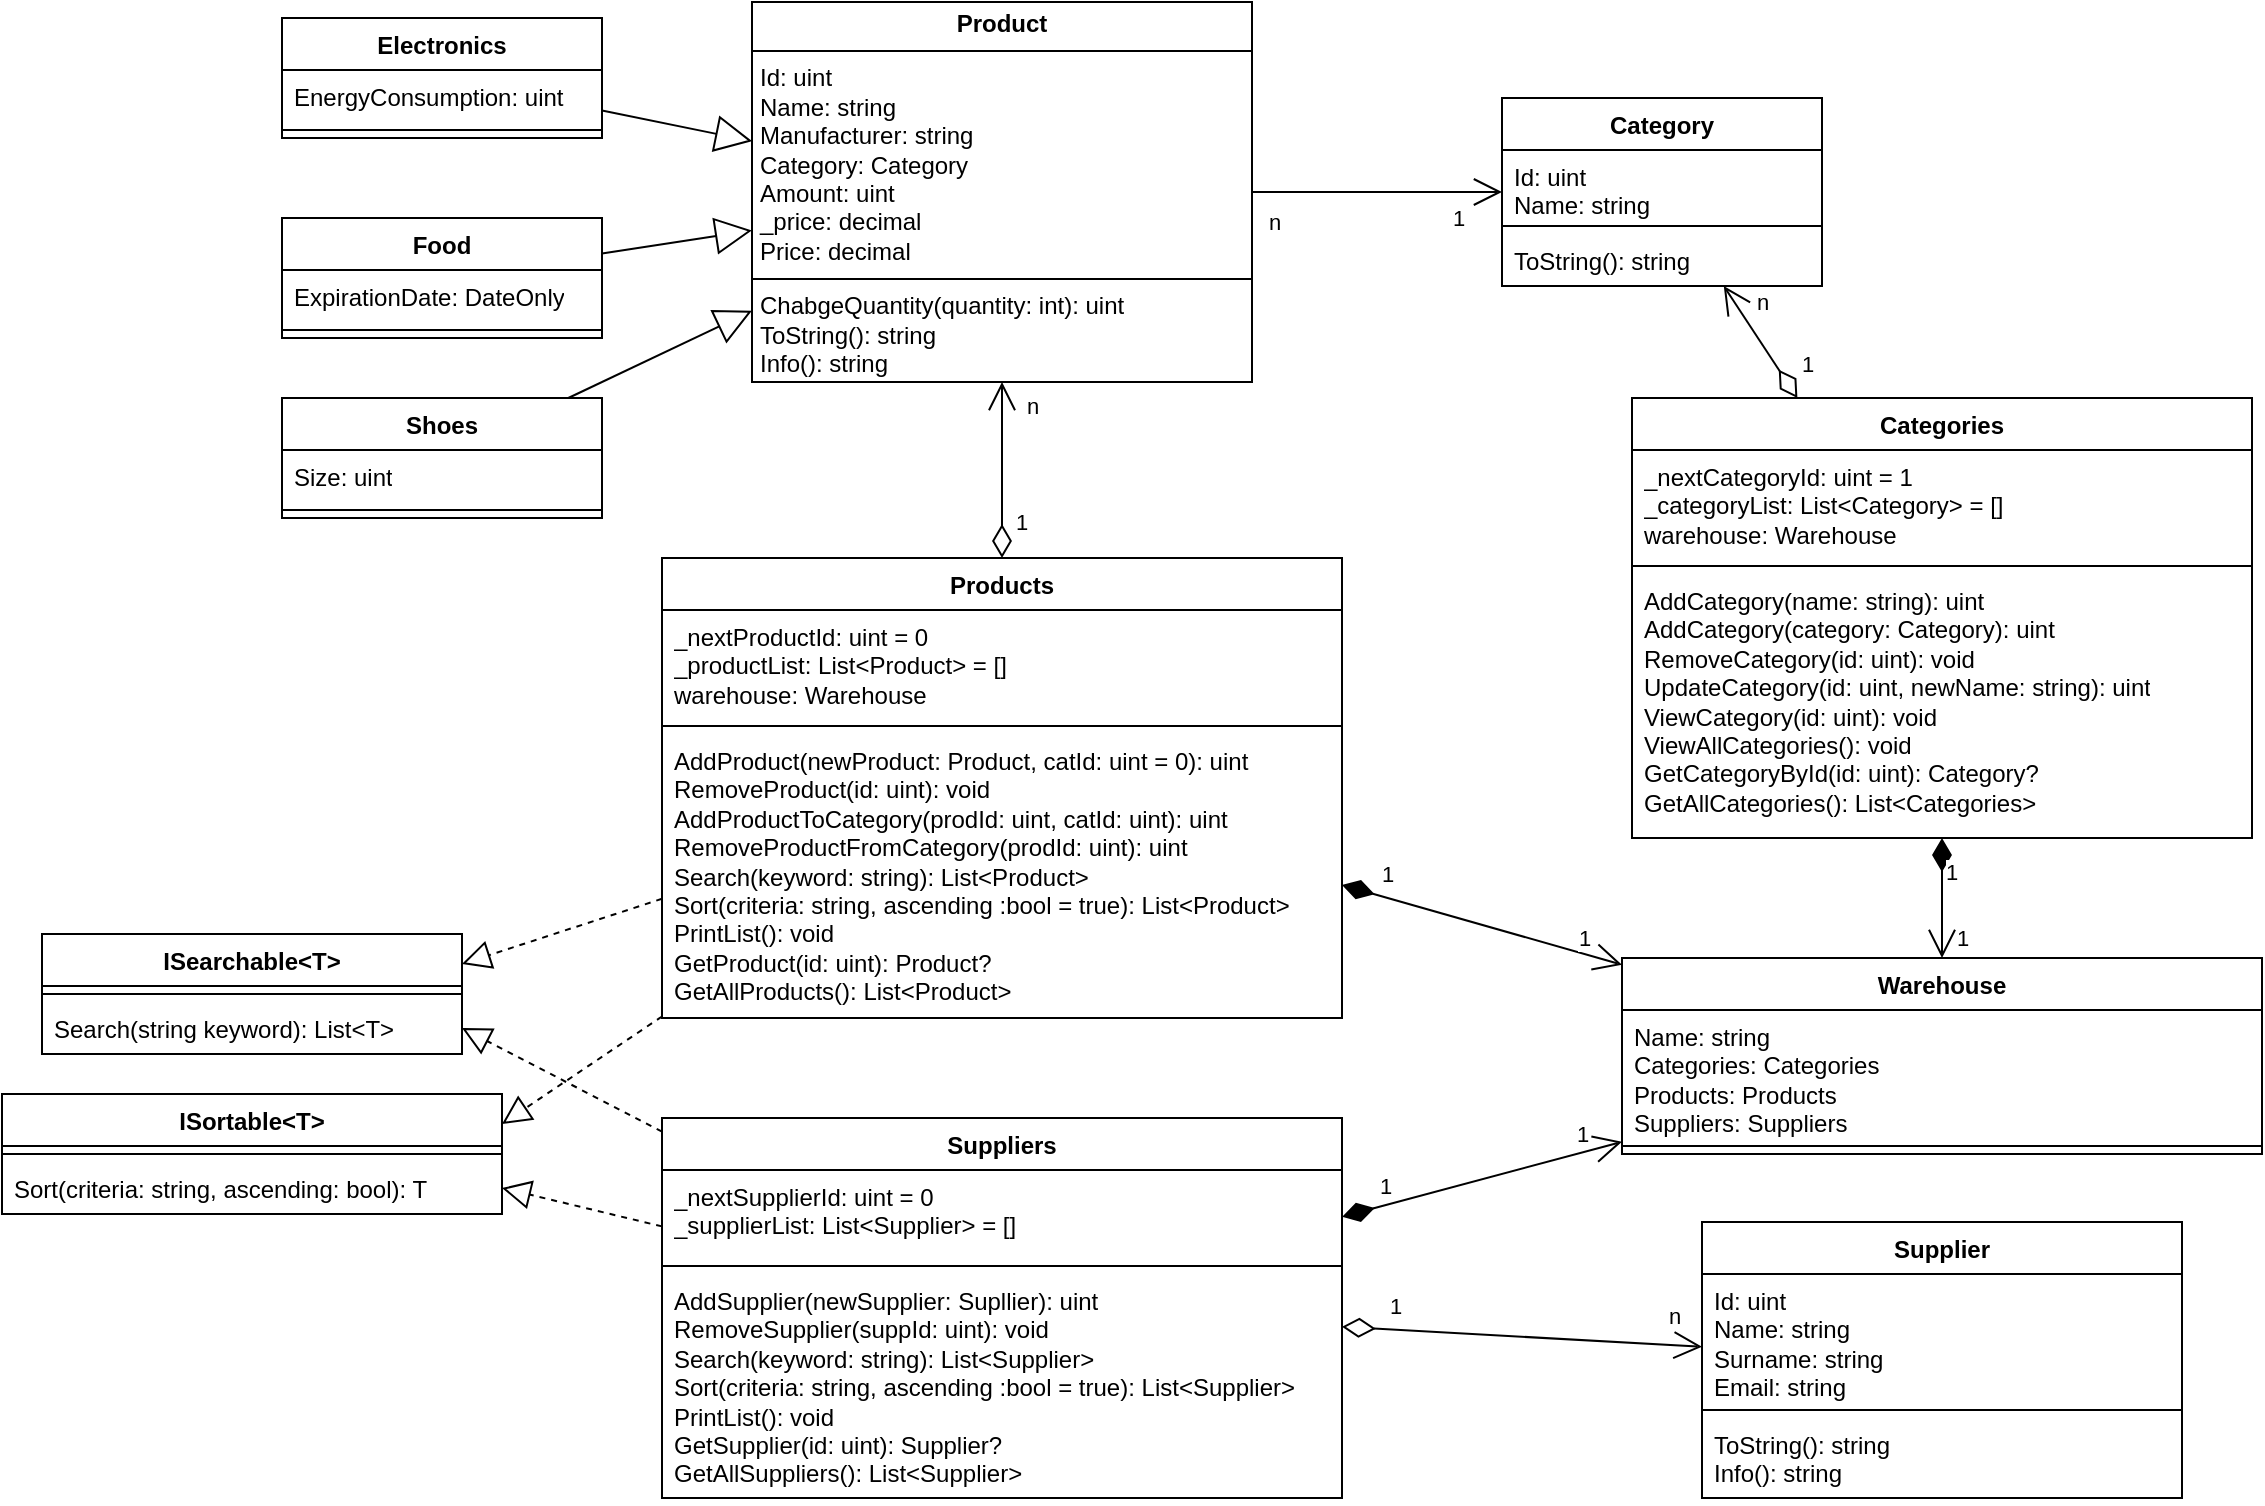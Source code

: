 <mxfile version="26.0.15">
  <diagram name="Діаграма класів" id="ByIKzq5tfRo-FJ7ESvxl">
    <mxGraphModel dx="1199" dy="727" grid="1" gridSize="10" guides="1" tooltips="1" connect="1" arrows="1" fold="1" page="1" pageScale="1" pageWidth="2000" pageHeight="4000" math="0" shadow="0">
      <root>
        <mxCell id="0" />
        <mxCell id="1" parent="0" />
        <mxCell id="8d7W3VkESGRQZWQUhXIf-1" value="&lt;p style=&quot;margin:0px;margin-top:4px;text-align:center;&quot;&gt;&lt;b&gt;Product&lt;/b&gt;&lt;/p&gt;&lt;hr size=&quot;1&quot; style=&quot;border-style:solid;&quot;&gt;&lt;p style=&quot;margin:0px;margin-left:4px;&quot;&gt;Id: uint&lt;/p&gt;&lt;p style=&quot;margin:0px;margin-left:4px;&quot;&gt;Name: string&lt;/p&gt;&lt;p style=&quot;margin:0px;margin-left:4px;&quot;&gt;Manufacturer: string&lt;/p&gt;&lt;p style=&quot;margin:0px;margin-left:4px;&quot;&gt;Category: Category&lt;br&gt;Amount: uint&lt;/p&gt;&lt;p style=&quot;margin:0px;margin-left:4px;&quot;&gt;_price: decimal&lt;/p&gt;&lt;p style=&quot;margin:0px;margin-left:4px;&quot;&gt;Price: decimal&lt;/p&gt;&lt;hr size=&quot;1&quot; style=&quot;border-style:solid;&quot;&gt;&lt;p style=&quot;margin:0px;margin-left:4px;&quot;&gt;ChabgeQuantity(quantity: int): uint&lt;/p&gt;&lt;p style=&quot;margin:0px;margin-left:4px;&quot;&gt;ToString(): string&lt;/p&gt;&lt;p style=&quot;margin:0px;margin-left:4px;&quot;&gt;Info(): string&lt;/p&gt;" style="verticalAlign=top;align=left;overflow=fill;html=1;whiteSpace=wrap;" parent="1" vertex="1">
          <mxGeometry x="555" y="242" width="250" height="190" as="geometry" />
        </mxCell>
        <mxCell id="8d7W3VkESGRQZWQUhXIf-2" value="Electronics" style="swimlane;fontStyle=1;align=center;verticalAlign=top;childLayout=stackLayout;horizontal=1;startSize=26;horizontalStack=0;resizeParent=1;resizeParentMax=0;resizeLast=0;collapsible=1;marginBottom=0;whiteSpace=wrap;html=1;" parent="1" vertex="1">
          <mxGeometry x="320" y="250" width="160" height="60" as="geometry" />
        </mxCell>
        <mxCell id="8d7W3VkESGRQZWQUhXIf-3" value="EnergyConsumption: uint" style="text;strokeColor=none;fillColor=none;align=left;verticalAlign=top;spacingLeft=4;spacingRight=4;overflow=hidden;rotatable=0;points=[[0,0.5],[1,0.5]];portConstraint=eastwest;whiteSpace=wrap;html=1;" parent="8d7W3VkESGRQZWQUhXIf-2" vertex="1">
          <mxGeometry y="26" width="160" height="26" as="geometry" />
        </mxCell>
        <mxCell id="8d7W3VkESGRQZWQUhXIf-4" value="" style="line;strokeWidth=1;fillColor=none;align=left;verticalAlign=middle;spacingTop=-1;spacingLeft=3;spacingRight=3;rotatable=0;labelPosition=right;points=[];portConstraint=eastwest;strokeColor=inherit;" parent="8d7W3VkESGRQZWQUhXIf-2" vertex="1">
          <mxGeometry y="52" width="160" height="8" as="geometry" />
        </mxCell>
        <mxCell id="8d7W3VkESGRQZWQUhXIf-6" value="Food" style="swimlane;fontStyle=1;align=center;verticalAlign=top;childLayout=stackLayout;horizontal=1;startSize=26;horizontalStack=0;resizeParent=1;resizeParentMax=0;resizeLast=0;collapsible=1;marginBottom=0;whiteSpace=wrap;html=1;" parent="1" vertex="1">
          <mxGeometry x="320" y="350" width="160" height="60" as="geometry" />
        </mxCell>
        <mxCell id="8d7W3VkESGRQZWQUhXIf-7" value="ExpirationDate: DateOnly" style="text;strokeColor=none;fillColor=none;align=left;verticalAlign=top;spacingLeft=4;spacingRight=4;overflow=hidden;rotatable=0;points=[[0,0.5],[1,0.5]];portConstraint=eastwest;whiteSpace=wrap;html=1;" parent="8d7W3VkESGRQZWQUhXIf-6" vertex="1">
          <mxGeometry y="26" width="160" height="26" as="geometry" />
        </mxCell>
        <mxCell id="8d7W3VkESGRQZWQUhXIf-8" value="" style="line;strokeWidth=1;fillColor=none;align=left;verticalAlign=middle;spacingTop=-1;spacingLeft=3;spacingRight=3;rotatable=0;labelPosition=right;points=[];portConstraint=eastwest;strokeColor=inherit;" parent="8d7W3VkESGRQZWQUhXIf-6" vertex="1">
          <mxGeometry y="52" width="160" height="8" as="geometry" />
        </mxCell>
        <mxCell id="8d7W3VkESGRQZWQUhXIf-9" value="Shoes" style="swimlane;fontStyle=1;align=center;verticalAlign=top;childLayout=stackLayout;horizontal=1;startSize=26;horizontalStack=0;resizeParent=1;resizeParentMax=0;resizeLast=0;collapsible=1;marginBottom=0;whiteSpace=wrap;html=1;" parent="1" vertex="1">
          <mxGeometry x="320" y="440" width="160" height="60" as="geometry" />
        </mxCell>
        <mxCell id="8d7W3VkESGRQZWQUhXIf-10" value="Size: uint" style="text;strokeColor=none;fillColor=none;align=left;verticalAlign=top;spacingLeft=4;spacingRight=4;overflow=hidden;rotatable=0;points=[[0,0.5],[1,0.5]];portConstraint=eastwest;whiteSpace=wrap;html=1;" parent="8d7W3VkESGRQZWQUhXIf-9" vertex="1">
          <mxGeometry y="26" width="160" height="26" as="geometry" />
        </mxCell>
        <mxCell id="8d7W3VkESGRQZWQUhXIf-11" value="" style="line;strokeWidth=1;fillColor=none;align=left;verticalAlign=middle;spacingTop=-1;spacingLeft=3;spacingRight=3;rotatable=0;labelPosition=right;points=[];portConstraint=eastwest;strokeColor=inherit;" parent="8d7W3VkESGRQZWQUhXIf-9" vertex="1">
          <mxGeometry y="52" width="160" height="8" as="geometry" />
        </mxCell>
        <mxCell id="8d7W3VkESGRQZWQUhXIf-12" value="" style="endArrow=block;endSize=16;endFill=0;html=1;rounded=0;" parent="1" source="8d7W3VkESGRQZWQUhXIf-2" target="8d7W3VkESGRQZWQUhXIf-1" edge="1">
          <mxGeometry width="160" relative="1" as="geometry">
            <mxPoint x="600" y="430" as="sourcePoint" />
            <mxPoint x="760" y="430" as="targetPoint" />
          </mxGeometry>
        </mxCell>
        <mxCell id="8d7W3VkESGRQZWQUhXIf-13" value="" style="endArrow=block;endSize=16;endFill=0;html=1;rounded=0;" parent="1" source="8d7W3VkESGRQZWQUhXIf-6" target="8d7W3VkESGRQZWQUhXIf-1" edge="1">
          <mxGeometry width="160" relative="1" as="geometry">
            <mxPoint x="534" y="470" as="sourcePoint" />
            <mxPoint x="579" y="430" as="targetPoint" />
          </mxGeometry>
        </mxCell>
        <mxCell id="8d7W3VkESGRQZWQUhXIf-14" value="" style="endArrow=block;endSize=16;endFill=0;html=1;rounded=0;" parent="1" source="8d7W3VkESGRQZWQUhXIf-9" target="8d7W3VkESGRQZWQUhXIf-1" edge="1">
          <mxGeometry width="160" relative="1" as="geometry">
            <mxPoint x="675" y="520" as="sourcePoint" />
            <mxPoint x="675" y="430" as="targetPoint" />
          </mxGeometry>
        </mxCell>
        <mxCell id="8d7W3VkESGRQZWQUhXIf-15" value="Products" style="swimlane;fontStyle=1;align=center;verticalAlign=top;childLayout=stackLayout;horizontal=1;startSize=26;horizontalStack=0;resizeParent=1;resizeParentMax=0;resizeLast=0;collapsible=1;marginBottom=0;whiteSpace=wrap;html=1;" parent="1" vertex="1">
          <mxGeometry x="510" y="520" width="340" height="230" as="geometry" />
        </mxCell>
        <mxCell id="8d7W3VkESGRQZWQUhXIf-16" value="&lt;div&gt;_nextProductId: uint = 0&lt;/div&gt;_productList: List&amp;lt;Product&amp;gt; = []&lt;div&gt;warehouse: Warehouse&lt;/div&gt;" style="text;strokeColor=none;fillColor=none;align=left;verticalAlign=top;spacingLeft=4;spacingRight=4;overflow=hidden;rotatable=0;points=[[0,0.5],[1,0.5]];portConstraint=eastwest;whiteSpace=wrap;html=1;" parent="8d7W3VkESGRQZWQUhXIf-15" vertex="1">
          <mxGeometry y="26" width="340" height="54" as="geometry" />
        </mxCell>
        <mxCell id="8d7W3VkESGRQZWQUhXIf-17" value="" style="line;strokeWidth=1;fillColor=none;align=left;verticalAlign=middle;spacingTop=-1;spacingLeft=3;spacingRight=3;rotatable=0;labelPosition=right;points=[];portConstraint=eastwest;strokeColor=inherit;" parent="8d7W3VkESGRQZWQUhXIf-15" vertex="1">
          <mxGeometry y="80" width="340" height="8" as="geometry" />
        </mxCell>
        <mxCell id="8d7W3VkESGRQZWQUhXIf-18" value="&lt;div&gt;AddProduct(newProduct: Product, catId: uint = 0): uint&lt;/div&gt;&lt;div&gt;RemoveProduct(id: uint): void&lt;/div&gt;&lt;div&gt;AddProductToCategory(prodId: uint, catId: uint): uint&lt;/div&gt;&lt;div&gt;RemoveProductFromCategory(prodId: uint): uint&lt;/div&gt;Search(keyword: string): List&amp;lt;Product&amp;gt;&lt;div&gt;Sort(criteria: string, ascending :bool = true):&amp;nbsp;&lt;span style=&quot;background-color: transparent; color: light-dark(rgb(0, 0, 0), rgb(255, 255, 255));&quot;&gt;List&amp;lt;Product&amp;gt;&lt;/span&gt;&lt;/div&gt;&lt;div&gt;PrintList(): void&lt;/div&gt;&lt;div&gt;GetProduct(id: uint): Product?&lt;/div&gt;&lt;div&gt;GetAllProducts(): List&amp;lt;Product&amp;gt;&lt;/div&gt;" style="text;strokeColor=none;fillColor=none;align=left;verticalAlign=top;spacingLeft=4;spacingRight=4;overflow=hidden;rotatable=0;points=[[0,0.5],[1,0.5]];portConstraint=eastwest;whiteSpace=wrap;html=1;" parent="8d7W3VkESGRQZWQUhXIf-15" vertex="1">
          <mxGeometry y="88" width="340" height="142" as="geometry" />
        </mxCell>
        <mxCell id="8d7W3VkESGRQZWQUhXIf-19" value="Supplier" style="swimlane;fontStyle=1;align=center;verticalAlign=top;childLayout=stackLayout;horizontal=1;startSize=26;horizontalStack=0;resizeParent=1;resizeParentMax=0;resizeLast=0;collapsible=1;marginBottom=0;whiteSpace=wrap;html=1;" parent="1" vertex="1">
          <mxGeometry x="1030" y="852" width="240" height="138" as="geometry" />
        </mxCell>
        <mxCell id="8d7W3VkESGRQZWQUhXIf-20" value="Id: uint&lt;div&gt;Name: string&lt;/div&gt;&lt;div&gt;Surname: string&lt;/div&gt;&lt;div&gt;Email: string&lt;/div&gt;" style="text;strokeColor=none;fillColor=none;align=left;verticalAlign=top;spacingLeft=4;spacingRight=4;overflow=hidden;rotatable=0;points=[[0,0.5],[1,0.5]];portConstraint=eastwest;whiteSpace=wrap;html=1;" parent="8d7W3VkESGRQZWQUhXIf-19" vertex="1">
          <mxGeometry y="26" width="240" height="64" as="geometry" />
        </mxCell>
        <mxCell id="8d7W3VkESGRQZWQUhXIf-21" value="" style="line;strokeWidth=1;fillColor=none;align=left;verticalAlign=middle;spacingTop=-1;spacingLeft=3;spacingRight=3;rotatable=0;labelPosition=right;points=[];portConstraint=eastwest;strokeColor=inherit;" parent="8d7W3VkESGRQZWQUhXIf-19" vertex="1">
          <mxGeometry y="90" width="240" height="8" as="geometry" />
        </mxCell>
        <mxCell id="8d7W3VkESGRQZWQUhXIf-22" value="&lt;div&gt;ToString(): string&lt;/div&gt;Info(): string" style="text;strokeColor=none;fillColor=none;align=left;verticalAlign=top;spacingLeft=4;spacingRight=4;overflow=hidden;rotatable=0;points=[[0,0.5],[1,0.5]];portConstraint=eastwest;whiteSpace=wrap;html=1;" parent="8d7W3VkESGRQZWQUhXIf-19" vertex="1">
          <mxGeometry y="98" width="240" height="40" as="geometry" />
        </mxCell>
        <mxCell id="8d7W3VkESGRQZWQUhXIf-27" value="ISortable&amp;lt;T&amp;gt;" style="swimlane;fontStyle=1;align=center;verticalAlign=top;childLayout=stackLayout;horizontal=1;startSize=26;horizontalStack=0;resizeParent=1;resizeParentMax=0;resizeLast=0;collapsible=1;marginBottom=0;whiteSpace=wrap;html=1;" parent="1" vertex="1">
          <mxGeometry x="180" y="788" width="250" height="60" as="geometry" />
        </mxCell>
        <mxCell id="8d7W3VkESGRQZWQUhXIf-29" value="" style="line;strokeWidth=1;fillColor=none;align=left;verticalAlign=middle;spacingTop=-1;spacingLeft=3;spacingRight=3;rotatable=0;labelPosition=right;points=[];portConstraint=eastwest;strokeColor=inherit;" parent="8d7W3VkESGRQZWQUhXIf-27" vertex="1">
          <mxGeometry y="26" width="250" height="8" as="geometry" />
        </mxCell>
        <mxCell id="8d7W3VkESGRQZWQUhXIf-30" value="Sort(criteria: string, ascending: bool): T" style="text;strokeColor=none;fillColor=none;align=left;verticalAlign=top;spacingLeft=4;spacingRight=4;overflow=hidden;rotatable=0;points=[[0,0.5],[1,0.5]];portConstraint=eastwest;whiteSpace=wrap;html=1;" parent="8d7W3VkESGRQZWQUhXIf-27" vertex="1">
          <mxGeometry y="34" width="250" height="26" as="geometry" />
        </mxCell>
        <mxCell id="8d7W3VkESGRQZWQUhXIf-31" value="ISearchable&amp;lt;T&amp;gt;" style="swimlane;fontStyle=1;align=center;verticalAlign=top;childLayout=stackLayout;horizontal=1;startSize=26;horizontalStack=0;resizeParent=1;resizeParentMax=0;resizeLast=0;collapsible=1;marginBottom=0;whiteSpace=wrap;html=1;" parent="1" vertex="1">
          <mxGeometry x="200" y="708" width="210" height="60" as="geometry" />
        </mxCell>
        <mxCell id="8d7W3VkESGRQZWQUhXIf-33" value="" style="line;strokeWidth=1;fillColor=none;align=left;verticalAlign=middle;spacingTop=-1;spacingLeft=3;spacingRight=3;rotatable=0;labelPosition=right;points=[];portConstraint=eastwest;strokeColor=inherit;" parent="8d7W3VkESGRQZWQUhXIf-31" vertex="1">
          <mxGeometry y="26" width="210" height="8" as="geometry" />
        </mxCell>
        <mxCell id="8d7W3VkESGRQZWQUhXIf-34" value="Search(string keyword): List&amp;lt;T&amp;gt;" style="text;strokeColor=none;fillColor=none;align=left;verticalAlign=top;spacingLeft=4;spacingRight=4;overflow=hidden;rotatable=0;points=[[0,0.5],[1,0.5]];portConstraint=eastwest;whiteSpace=wrap;html=1;" parent="8d7W3VkESGRQZWQUhXIf-31" vertex="1">
          <mxGeometry y="34" width="210" height="26" as="geometry" />
        </mxCell>
        <mxCell id="8d7W3VkESGRQZWQUhXIf-36" value="Category" style="swimlane;fontStyle=1;align=center;verticalAlign=top;childLayout=stackLayout;horizontal=1;startSize=26;horizontalStack=0;resizeParent=1;resizeParentMax=0;resizeLast=0;collapsible=1;marginBottom=0;whiteSpace=wrap;html=1;" parent="1" vertex="1">
          <mxGeometry x="930" y="290" width="160" height="94" as="geometry" />
        </mxCell>
        <mxCell id="8d7W3VkESGRQZWQUhXIf-37" value="Id: uint&lt;div&gt;Name: string&lt;/div&gt;" style="text;strokeColor=none;fillColor=none;align=left;verticalAlign=top;spacingLeft=4;spacingRight=4;overflow=hidden;rotatable=0;points=[[0,0.5],[1,0.5]];portConstraint=eastwest;whiteSpace=wrap;html=1;" parent="8d7W3VkESGRQZWQUhXIf-36" vertex="1">
          <mxGeometry y="26" width="160" height="34" as="geometry" />
        </mxCell>
        <mxCell id="8d7W3VkESGRQZWQUhXIf-38" value="" style="line;strokeWidth=1;fillColor=none;align=left;verticalAlign=middle;spacingTop=-1;spacingLeft=3;spacingRight=3;rotatable=0;labelPosition=right;points=[];portConstraint=eastwest;strokeColor=inherit;" parent="8d7W3VkESGRQZWQUhXIf-36" vertex="1">
          <mxGeometry y="60" width="160" height="8" as="geometry" />
        </mxCell>
        <mxCell id="8d7W3VkESGRQZWQUhXIf-39" value="ToString(): string" style="text;strokeColor=none;fillColor=none;align=left;verticalAlign=top;spacingLeft=4;spacingRight=4;overflow=hidden;rotatable=0;points=[[0,0.5],[1,0.5]];portConstraint=eastwest;whiteSpace=wrap;html=1;" parent="8d7W3VkESGRQZWQUhXIf-36" vertex="1">
          <mxGeometry y="68" width="160" height="26" as="geometry" />
        </mxCell>
        <mxCell id="8d7W3VkESGRQZWQUhXIf-40" value="Warehouse" style="swimlane;fontStyle=1;align=center;verticalAlign=top;childLayout=stackLayout;horizontal=1;startSize=26;horizontalStack=0;resizeParent=1;resizeParentMax=0;resizeLast=0;collapsible=1;marginBottom=0;whiteSpace=wrap;html=1;" parent="1" vertex="1">
          <mxGeometry x="990" y="720" width="320" height="98" as="geometry" />
        </mxCell>
        <mxCell id="8d7W3VkESGRQZWQUhXIf-41" value="Name: string&lt;div&gt;Categories: Categories&lt;/div&gt;&lt;div&gt;Products: Products&lt;/div&gt;&lt;div&gt;Suppliers: Suppliers&lt;/div&gt;" style="text;strokeColor=none;fillColor=none;align=left;verticalAlign=top;spacingLeft=4;spacingRight=4;overflow=hidden;rotatable=0;points=[[0,0.5],[1,0.5]];portConstraint=eastwest;whiteSpace=wrap;html=1;" parent="8d7W3VkESGRQZWQUhXIf-40" vertex="1">
          <mxGeometry y="26" width="320" height="64" as="geometry" />
        </mxCell>
        <mxCell id="8d7W3VkESGRQZWQUhXIf-42" value="" style="line;strokeWidth=1;fillColor=none;align=left;verticalAlign=middle;spacingTop=-1;spacingLeft=3;spacingRight=3;rotatable=0;labelPosition=right;points=[];portConstraint=eastwest;strokeColor=inherit;" parent="8d7W3VkESGRQZWQUhXIf-40" vertex="1">
          <mxGeometry y="90" width="320" height="8" as="geometry" />
        </mxCell>
        <mxCell id="8d7W3VkESGRQZWQUhXIf-44" value="Suppliers" style="swimlane;fontStyle=1;align=center;verticalAlign=top;childLayout=stackLayout;horizontal=1;startSize=26;horizontalStack=0;resizeParent=1;resizeParentMax=0;resizeLast=0;collapsible=1;marginBottom=0;whiteSpace=wrap;html=1;" parent="1" vertex="1">
          <mxGeometry x="510" y="800" width="340" height="190" as="geometry" />
        </mxCell>
        <mxCell id="8d7W3VkESGRQZWQUhXIf-45" value="&lt;div&gt;_nextSupplierId: uint = 0&lt;/div&gt;_supplierList: List&amp;lt;Supplier&amp;gt; = []" style="text;strokeColor=none;fillColor=none;align=left;verticalAlign=top;spacingLeft=4;spacingRight=4;overflow=hidden;rotatable=0;points=[[0,0.5],[1,0.5]];portConstraint=eastwest;whiteSpace=wrap;html=1;" parent="8d7W3VkESGRQZWQUhXIf-44" vertex="1">
          <mxGeometry y="26" width="340" height="44" as="geometry" />
        </mxCell>
        <mxCell id="8d7W3VkESGRQZWQUhXIf-46" value="" style="line;strokeWidth=1;fillColor=none;align=left;verticalAlign=middle;spacingTop=-1;spacingLeft=3;spacingRight=3;rotatable=0;labelPosition=right;points=[];portConstraint=eastwest;strokeColor=inherit;" parent="8d7W3VkESGRQZWQUhXIf-44" vertex="1">
          <mxGeometry y="70" width="340" height="8" as="geometry" />
        </mxCell>
        <mxCell id="8d7W3VkESGRQZWQUhXIf-47" value="&lt;div&gt;AddSupplier(newSupplier: Supllier): uint&lt;/div&gt;&lt;div&gt;RemoveSupplier(suppId: uint): void&lt;/div&gt;Search(keyword: string): List&amp;lt;Supplier&amp;gt;&lt;div&gt;Sort(criteria: string, ascending :bool = true):&amp;nbsp;&lt;span style=&quot;background-color: transparent; color: light-dark(rgb(0, 0, 0), rgb(255, 255, 255));&quot;&gt;List&amp;lt;Supplier&amp;gt;&lt;/span&gt;&lt;/div&gt;&lt;div&gt;PrintList(): void&lt;/div&gt;&lt;div&gt;GetSupplier(id: uint): Supplier?&lt;/div&gt;&lt;div&gt;GetAllSuppliers(): List&amp;lt;Supplier&amp;gt;&lt;/div&gt;" style="text;strokeColor=none;fillColor=none;align=left;verticalAlign=top;spacingLeft=4;spacingRight=4;overflow=hidden;rotatable=0;points=[[0,0.5],[1,0.5]];portConstraint=eastwest;whiteSpace=wrap;html=1;" parent="8d7W3VkESGRQZWQUhXIf-44" vertex="1">
          <mxGeometry y="78" width="340" height="112" as="geometry" />
        </mxCell>
        <mxCell id="8d7W3VkESGRQZWQUhXIf-48" value="1" style="endArrow=open;html=1;endSize=12;startArrow=diamondThin;startSize=14;startFill=1;align=left;verticalAlign=bottom;rounded=0;" parent="1" source="8d7W3VkESGRQZWQUhXIf-44" target="8d7W3VkESGRQZWQUhXIf-40" edge="1">
          <mxGeometry x="-0.748" y="2" relative="1" as="geometry">
            <mxPoint x="710" y="480" as="sourcePoint" />
            <mxPoint x="870" y="480" as="targetPoint" />
            <mxPoint as="offset" />
          </mxGeometry>
        </mxCell>
        <mxCell id="8d7W3VkESGRQZWQUhXIf-49" value="1" style="edgeLabel;html=1;align=center;verticalAlign=middle;resizable=0;points=[];" parent="8d7W3VkESGRQZWQUhXIf-48" vertex="1" connectable="0">
          <mxGeometry x="0.751" y="2" relative="1" as="geometry">
            <mxPoint x="-2" y="-7" as="offset" />
          </mxGeometry>
        </mxCell>
        <mxCell id="8d7W3VkESGRQZWQUhXIf-50" value="1" style="endArrow=open;html=1;endSize=12;startArrow=diamondThin;startSize=14;startFill=1;align=left;verticalAlign=bottom;rounded=0;" parent="1" source="8d7W3VkESGRQZWQUhXIf-15" target="8d7W3VkESGRQZWQUhXIf-40" edge="1">
          <mxGeometry x="-0.748" y="2" relative="1" as="geometry">
            <mxPoint x="843" y="690" as="sourcePoint" />
            <mxPoint x="980" y="625" as="targetPoint" />
            <mxPoint as="offset" />
          </mxGeometry>
        </mxCell>
        <mxCell id="8d7W3VkESGRQZWQUhXIf-51" value="1" style="edgeLabel;html=1;align=center;verticalAlign=middle;resizable=0;points=[];" parent="8d7W3VkESGRQZWQUhXIf-50" vertex="1" connectable="0">
          <mxGeometry x="0.751" y="2" relative="1" as="geometry">
            <mxPoint x="-2" y="-7" as="offset" />
          </mxGeometry>
        </mxCell>
        <mxCell id="8d7W3VkESGRQZWQUhXIf-52" value="" style="endArrow=block;dashed=1;endFill=0;endSize=12;html=1;rounded=0;entryX=1;entryY=0.5;entryDx=0;entryDy=0;" parent="1" source="8d7W3VkESGRQZWQUhXIf-44" target="8d7W3VkESGRQZWQUhXIf-30" edge="1">
          <mxGeometry width="160" relative="1" as="geometry">
            <mxPoint x="330" y="910" as="sourcePoint" />
            <mxPoint x="490" y="910" as="targetPoint" />
          </mxGeometry>
        </mxCell>
        <mxCell id="8d7W3VkESGRQZWQUhXIf-53" value="" style="endArrow=block;dashed=1;endFill=0;endSize=12;html=1;rounded=0;entryX=1;entryY=0.25;entryDx=0;entryDy=0;" parent="1" source="8d7W3VkESGRQZWQUhXIf-15" target="8d7W3VkESGRQZWQUhXIf-27" edge="1">
          <mxGeometry width="160" relative="1" as="geometry">
            <mxPoint x="560" y="761" as="sourcePoint" />
            <mxPoint x="405" y="771" as="targetPoint" />
          </mxGeometry>
        </mxCell>
        <mxCell id="8d7W3VkESGRQZWQUhXIf-54" value="" style="endArrow=block;dashed=1;endFill=0;endSize=12;html=1;rounded=0;entryX=1;entryY=0.5;entryDx=0;entryDy=0;" parent="1" source="8d7W3VkESGRQZWQUhXIf-44" target="8d7W3VkESGRQZWQUhXIf-34" edge="1">
          <mxGeometry width="160" relative="1" as="geometry">
            <mxPoint x="536" y="670" as="sourcePoint" />
            <mxPoint x="350" y="750" as="targetPoint" />
          </mxGeometry>
        </mxCell>
        <mxCell id="8d7W3VkESGRQZWQUhXIf-55" value="" style="endArrow=block;dashed=1;endFill=0;endSize=12;html=1;rounded=0;entryX=1;entryY=0.25;entryDx=0;entryDy=0;" parent="1" source="8d7W3VkESGRQZWQUhXIf-15" target="8d7W3VkESGRQZWQUhXIf-31" edge="1">
          <mxGeometry width="160" relative="1" as="geometry">
            <mxPoint x="560" y="712" as="sourcePoint" />
            <mxPoint x="330" y="656" as="targetPoint" />
          </mxGeometry>
        </mxCell>
        <mxCell id="8d7W3VkESGRQZWQUhXIf-56" value="1" style="endArrow=open;html=1;endSize=12;startArrow=diamondThin;startSize=14;startFill=0;align=left;verticalAlign=bottom;rounded=0;" parent="1" source="8d7W3VkESGRQZWQUhXIf-15" target="8d7W3VkESGRQZWQUhXIf-1" edge="1">
          <mxGeometry x="-0.8" y="-5" relative="1" as="geometry">
            <mxPoint x="470" y="430" as="sourcePoint" />
            <mxPoint x="630" y="430" as="targetPoint" />
            <mxPoint as="offset" />
          </mxGeometry>
        </mxCell>
        <mxCell id="8d7W3VkESGRQZWQUhXIf-57" value="n" style="edgeLabel;html=1;align=center;verticalAlign=middle;resizable=0;points=[];" parent="8d7W3VkESGRQZWQUhXIf-56" vertex="1" connectable="0">
          <mxGeometry x="0.776" y="-1" relative="1" as="geometry">
            <mxPoint x="14" y="2" as="offset" />
          </mxGeometry>
        </mxCell>
        <mxCell id="8d7W3VkESGRQZWQUhXIf-58" value="1" style="endArrow=open;html=1;endSize=12;startArrow=diamondThin;startSize=14;startFill=0;align=left;verticalAlign=bottom;rounded=0;" parent="1" source="8d7W3VkESGRQZWQUhXIf-44" target="8d7W3VkESGRQZWQUhXIf-19" edge="1">
          <mxGeometry x="-0.759" y="3" relative="1" as="geometry">
            <mxPoint x="590" y="1080" as="sourcePoint" />
            <mxPoint x="421" y="600" as="targetPoint" />
            <mxPoint as="offset" />
          </mxGeometry>
        </mxCell>
        <mxCell id="8d7W3VkESGRQZWQUhXIf-59" value="n" style="edgeLabel;html=1;align=center;verticalAlign=middle;resizable=0;points=[];" parent="8d7W3VkESGRQZWQUhXIf-58" vertex="1" connectable="0">
          <mxGeometry x="0.776" y="-1" relative="1" as="geometry">
            <mxPoint x="6" y="-15" as="offset" />
          </mxGeometry>
        </mxCell>
        <mxCell id="8d7W3VkESGRQZWQUhXIf-60" value="" style="endArrow=open;endFill=1;endSize=12;html=1;rounded=0;" parent="1" source="8d7W3VkESGRQZWQUhXIf-1" target="8d7W3VkESGRQZWQUhXIf-36" edge="1">
          <mxGeometry width="160" relative="1" as="geometry">
            <mxPoint x="840" y="430" as="sourcePoint" />
            <mxPoint x="1000" y="430" as="targetPoint" />
          </mxGeometry>
        </mxCell>
        <mxCell id="8d7W3VkESGRQZWQUhXIf-61" value="1" style="edgeLabel;html=1;align=center;verticalAlign=middle;resizable=0;points=[];" parent="8d7W3VkESGRQZWQUhXIf-60" vertex="1" connectable="0">
          <mxGeometry x="0.649" y="-1" relative="1" as="geometry">
            <mxPoint y="12" as="offset" />
          </mxGeometry>
        </mxCell>
        <mxCell id="8d7W3VkESGRQZWQUhXIf-62" value="n" style="edgeLabel;html=1;align=center;verticalAlign=middle;resizable=0;points=[];" parent="8d7W3VkESGRQZWQUhXIf-60" vertex="1" connectable="0">
          <mxGeometry x="-0.832" y="-1" relative="1" as="geometry">
            <mxPoint y="14" as="offset" />
          </mxGeometry>
        </mxCell>
        <mxCell id="SI2GcVCA-B3Z17j3JYrd-1" value="Categories" style="swimlane;fontStyle=1;align=center;verticalAlign=top;childLayout=stackLayout;horizontal=1;startSize=26;horizontalStack=0;resizeParent=1;resizeParentMax=0;resizeLast=0;collapsible=1;marginBottom=0;whiteSpace=wrap;html=1;" vertex="1" parent="1">
          <mxGeometry x="995" y="440" width="310" height="220" as="geometry" />
        </mxCell>
        <mxCell id="SI2GcVCA-B3Z17j3JYrd-2" value="_nextCategoryId: uint = 1&lt;div&gt;_categoryList: List&amp;lt;Category&amp;gt; = []&lt;/div&gt;&lt;div&gt;warehouse: Warehouse&lt;/div&gt;" style="text;strokeColor=none;fillColor=none;align=left;verticalAlign=top;spacingLeft=4;spacingRight=4;overflow=hidden;rotatable=0;points=[[0,0.5],[1,0.5]];portConstraint=eastwest;whiteSpace=wrap;html=1;" vertex="1" parent="SI2GcVCA-B3Z17j3JYrd-1">
          <mxGeometry y="26" width="310" height="54" as="geometry" />
        </mxCell>
        <mxCell id="SI2GcVCA-B3Z17j3JYrd-3" value="" style="line;strokeWidth=1;fillColor=none;align=left;verticalAlign=middle;spacingTop=-1;spacingLeft=3;spacingRight=3;rotatable=0;labelPosition=right;points=[];portConstraint=eastwest;strokeColor=inherit;" vertex="1" parent="SI2GcVCA-B3Z17j3JYrd-1">
          <mxGeometry y="80" width="310" height="8" as="geometry" />
        </mxCell>
        <mxCell id="SI2GcVCA-B3Z17j3JYrd-4" value="&lt;div&gt;AddCategory(name: string): uint&lt;/div&gt;&lt;div&gt;AddCategory(category: Category): uint&lt;/div&gt;&lt;div&gt;RemoveCategory(id: uint): void&lt;/div&gt;&lt;div&gt;UpdateCategory(id: uint, newName: string): uint&lt;/div&gt;&lt;div&gt;ViewCategory(id: uint): void&lt;/div&gt;&lt;div&gt;ViewAllCategories(): void&lt;/div&gt;&lt;div&gt;GetCategoryById(id: uint): Category?&lt;/div&gt;&lt;div&gt;GetAllCategories(): List&amp;lt;Categories&amp;gt;&lt;/div&gt;" style="text;strokeColor=none;fillColor=none;align=left;verticalAlign=top;spacingLeft=4;spacingRight=4;overflow=hidden;rotatable=0;points=[[0,0.5],[1,0.5]];portConstraint=eastwest;whiteSpace=wrap;html=1;" vertex="1" parent="SI2GcVCA-B3Z17j3JYrd-1">
          <mxGeometry y="88" width="310" height="132" as="geometry" />
        </mxCell>
        <mxCell id="SI2GcVCA-B3Z17j3JYrd-5" value="1" style="endArrow=open;html=1;endSize=12;startArrow=diamondThin;startSize=14;startFill=0;align=left;verticalAlign=bottom;rounded=0;" edge="1" parent="1" source="SI2GcVCA-B3Z17j3JYrd-1" target="8d7W3VkESGRQZWQUhXIf-36">
          <mxGeometry x="-0.8" y="-5" relative="1" as="geometry">
            <mxPoint x="845" y="460" as="sourcePoint" />
            <mxPoint x="845" y="360" as="targetPoint" />
            <mxPoint as="offset" />
          </mxGeometry>
        </mxCell>
        <mxCell id="SI2GcVCA-B3Z17j3JYrd-6" value="n" style="edgeLabel;html=1;align=center;verticalAlign=middle;resizable=0;points=[];" vertex="1" connectable="0" parent="SI2GcVCA-B3Z17j3JYrd-5">
          <mxGeometry x="0.776" y="-1" relative="1" as="geometry">
            <mxPoint x="14" y="2" as="offset" />
          </mxGeometry>
        </mxCell>
        <mxCell id="SI2GcVCA-B3Z17j3JYrd-7" value="1" style="endArrow=open;html=1;endSize=12;startArrow=diamondThin;startSize=14;startFill=1;align=left;verticalAlign=bottom;rounded=0;" edge="1" parent="1" source="SI2GcVCA-B3Z17j3JYrd-1" target="8d7W3VkESGRQZWQUhXIf-40">
          <mxGeometry x="-0.143" relative="1" as="geometry">
            <mxPoint x="860" y="711" as="sourcePoint" />
            <mxPoint x="1065" y="766" as="targetPoint" />
            <mxPoint as="offset" />
          </mxGeometry>
        </mxCell>
        <mxCell id="SI2GcVCA-B3Z17j3JYrd-8" value="1" style="edgeLabel;html=1;align=center;verticalAlign=middle;resizable=0;points=[];" vertex="1" connectable="0" parent="SI2GcVCA-B3Z17j3JYrd-7">
          <mxGeometry x="0.751" y="2" relative="1" as="geometry">
            <mxPoint x="8" y="-3" as="offset" />
          </mxGeometry>
        </mxCell>
      </root>
    </mxGraphModel>
  </diagram>
</mxfile>
